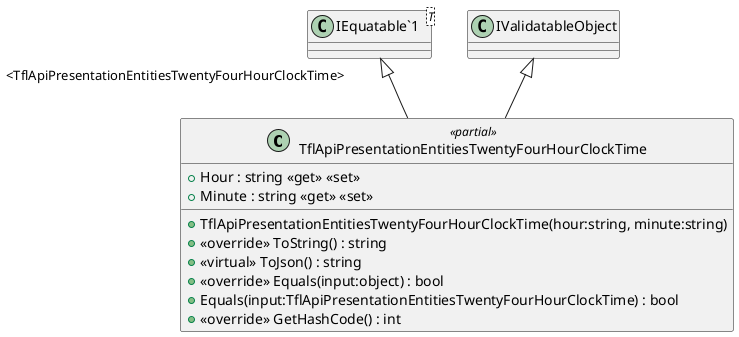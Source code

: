 @startuml
class TflApiPresentationEntitiesTwentyFourHourClockTime <<partial>> {
    + TflApiPresentationEntitiesTwentyFourHourClockTime(hour:string, minute:string)
    + Hour : string <<get>> <<set>>
    + Minute : string <<get>> <<set>>
    + <<override>> ToString() : string
    + <<virtual>> ToJson() : string
    + <<override>> Equals(input:object) : bool
    + Equals(input:TflApiPresentationEntitiesTwentyFourHourClockTime) : bool
    + <<override>> GetHashCode() : int
}
class "IEquatable`1"<T> {
}
"IEquatable`1" "<TflApiPresentationEntitiesTwentyFourHourClockTime>" <|-- TflApiPresentationEntitiesTwentyFourHourClockTime
IValidatableObject <|-- TflApiPresentationEntitiesTwentyFourHourClockTime
@enduml
